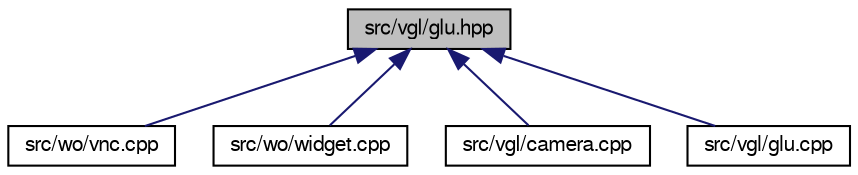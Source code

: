 digraph "src/vgl/glu.hpp"
{
 // LATEX_PDF_SIZE
  bgcolor="transparent";
  edge [fontname="FreeSans",fontsize="10",labelfontname="FreeSans",labelfontsize="10"];
  node [fontname="FreeSans",fontsize="10",shape=record];
  Node1 [label="src/vgl/glu.hpp",height=0.2,width=0.4,color="black", fillcolor="grey75", style="filled", fontcolor="black",tooltip=" "];
  Node1 -> Node2 [dir="back",color="midnightblue",fontsize="10",style="solid",fontname="FreeSans"];
  Node2 [label="src/wo/vnc.cpp",height=0.2,width=0.4,color="black",URL="$a00797.html",tooltip=" "];
  Node1 -> Node3 [dir="back",color="midnightblue",fontsize="10",style="solid",fontname="FreeSans"];
  Node3 [label="src/wo/widget.cpp",height=0.2,width=0.4,color="black",URL="$a00845.html",tooltip=" "];
  Node1 -> Node4 [dir="back",color="midnightblue",fontsize="10",style="solid",fontname="FreeSans"];
  Node4 [label="src/vgl/camera.cpp",height=0.2,width=0.4,color="black",URL="$a00944.html",tooltip=" "];
  Node1 -> Node5 [dir="back",color="midnightblue",fontsize="10",style="solid",fontname="FreeSans"];
  Node5 [label="src/vgl/glu.cpp",height=0.2,width=0.4,color="black",URL="$a00965.html",tooltip=" "];
}
